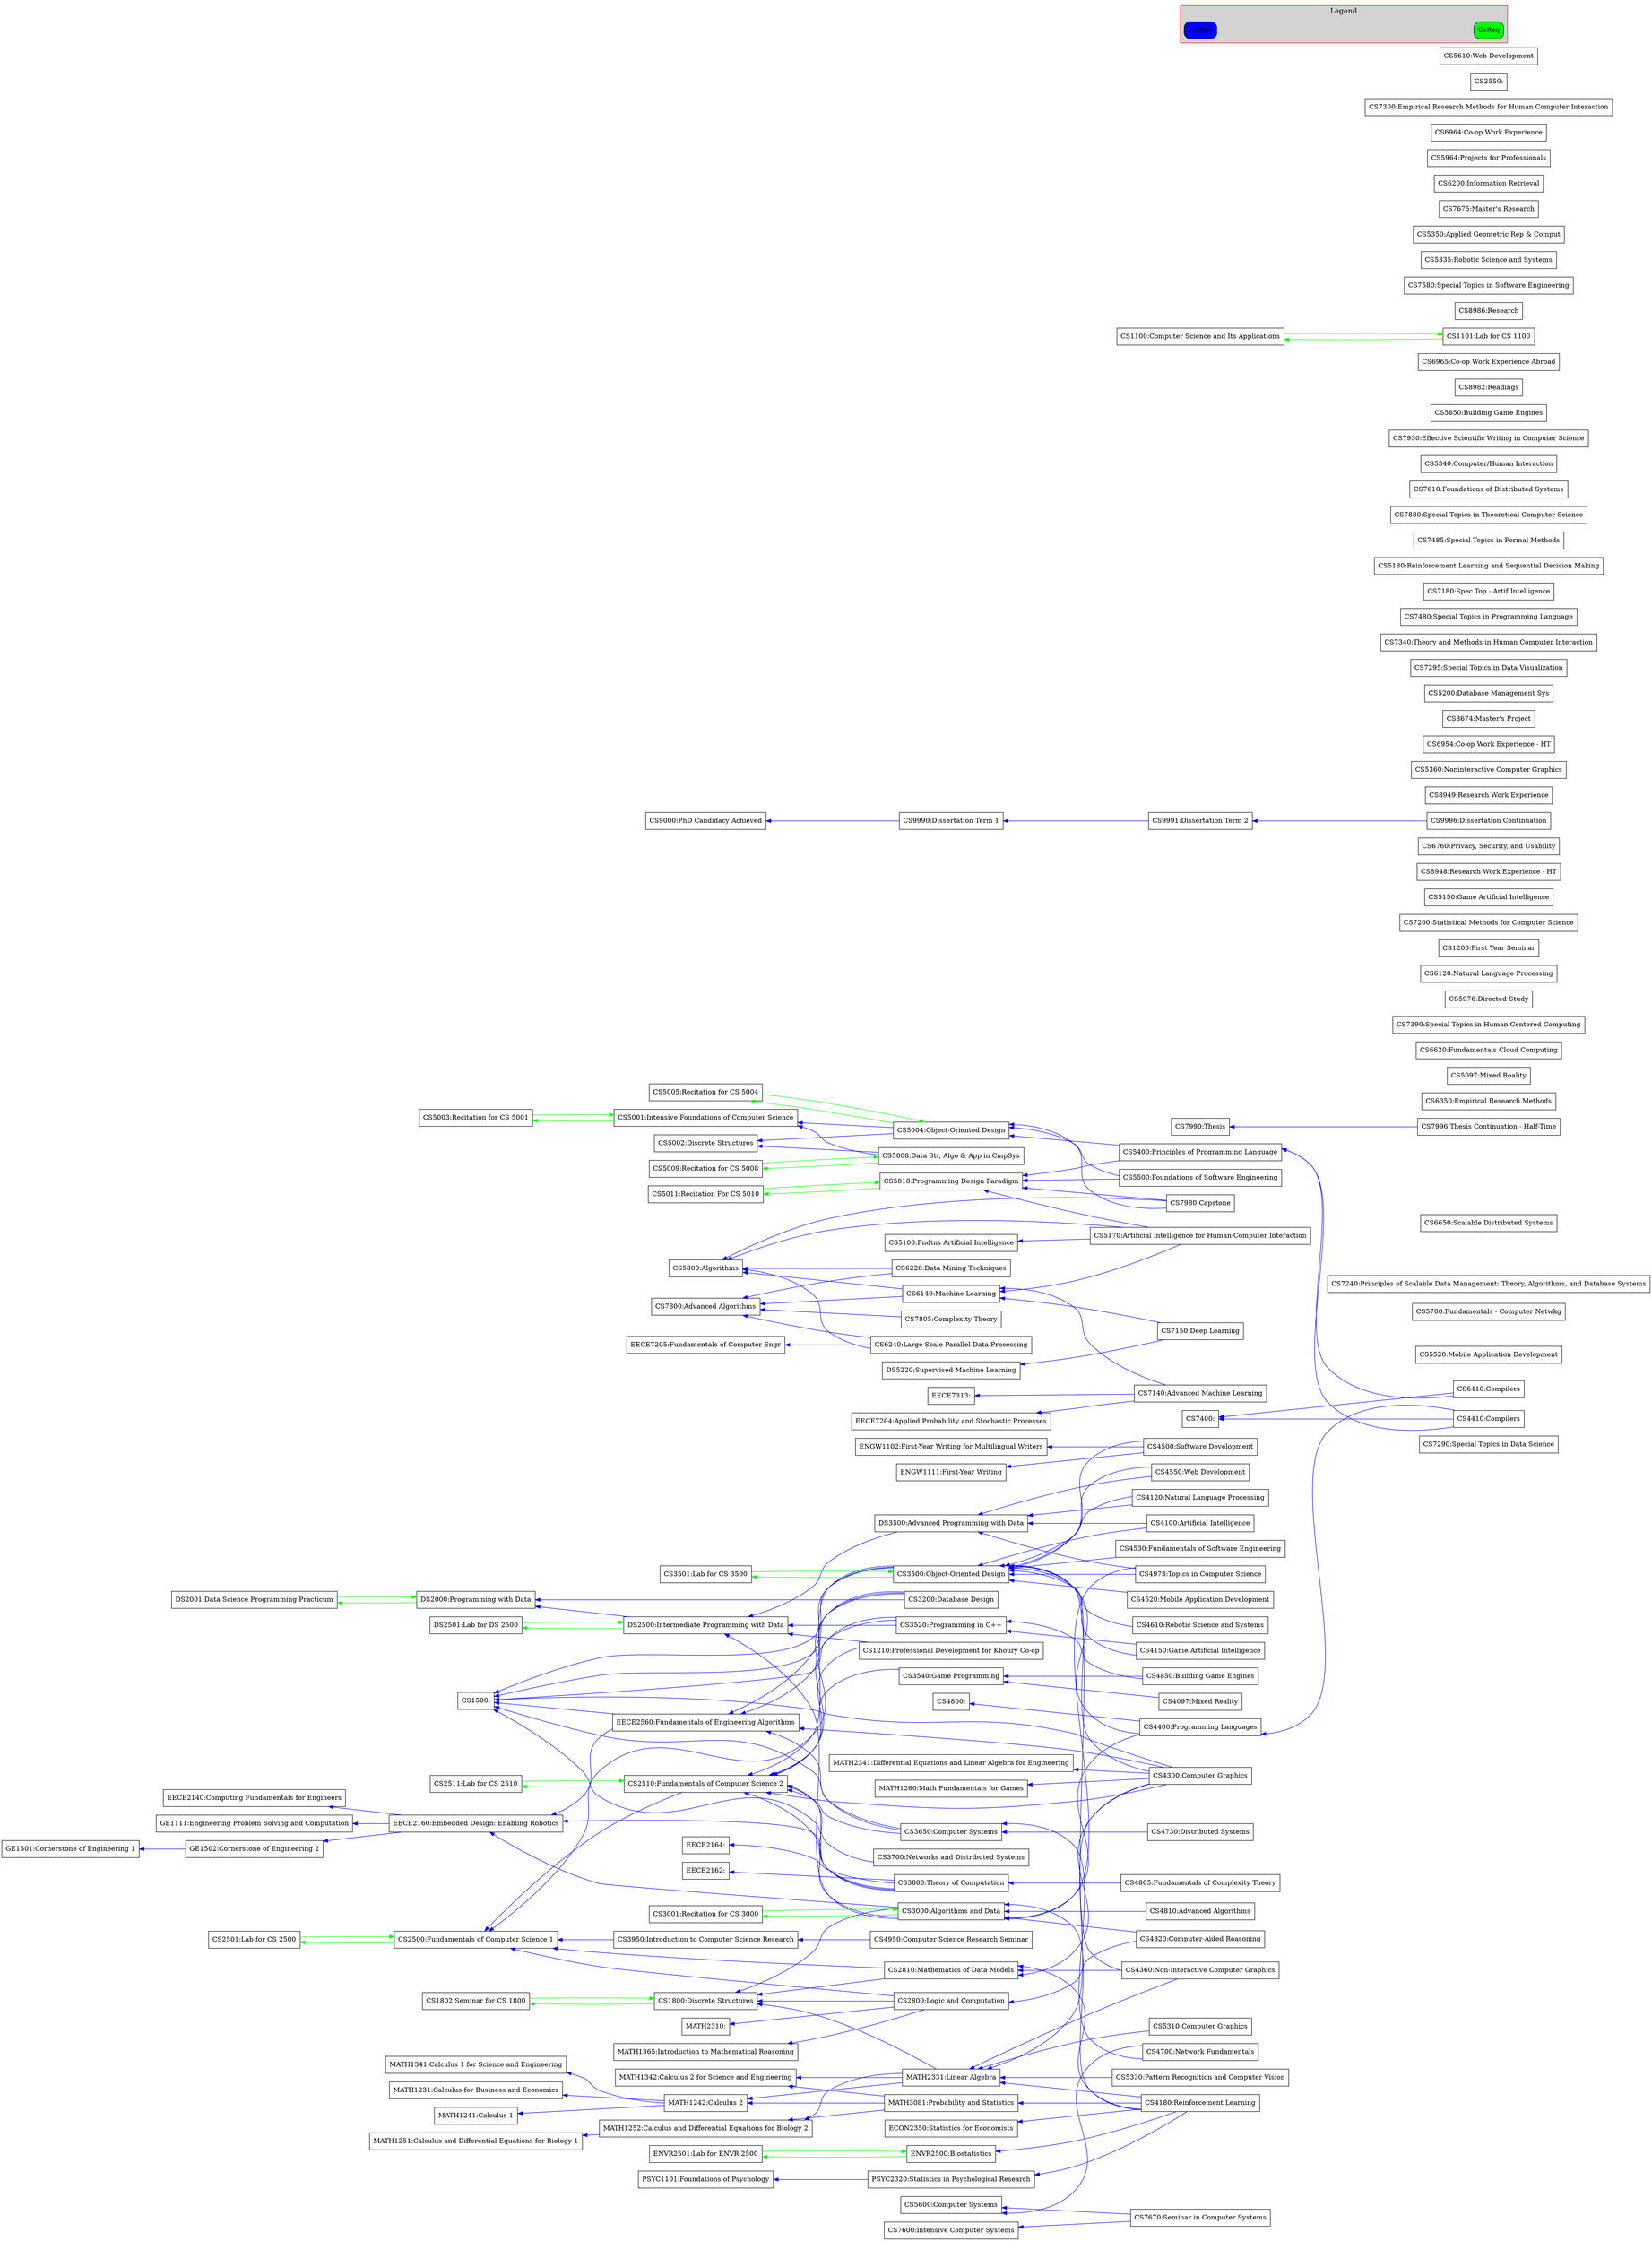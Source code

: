 digraph my_graph {
bgcolor=white;
rankdir=RL;
CS7290 [shape=box, label="CS7290:Special Topics in Data Science"];
CS5500 [shape=box, label="CS5500:Foundations of Software Engineering"];
CS5500 -> CS5010 [color=blue];
CS5500 -> CS5004 [color=blue];
CS5520 [shape=box, label="CS5520:Mobile Application Development"];
CS5700 [shape=box, label="CS5700:Fundamentals - Computer Netwkg"];
CS3500 [shape=box, label="CS3500:Object-Oriented Design"];
CS3500 -> CS1500 [color=blue];
CS3500 -> EECE2560 [color=blue];
CS3500 -> CS2510 [color=blue];
CS3500 -> CS3501 [color=green];
CS7240 [shape=box, label="CS7240:Principles of Scalable Data Management: Theory, Algorithms, and Database Systems"];
CS6650 [shape=box, label="CS6650:Scalable Distributed Systems"];
CS7990 [shape=box, label="CS7990:Thesis"];
CS4730 [shape=box, label="CS4730:Distributed Systems"];
CS4730 -> CS3650 [color=blue];
EECE2560 [shape=box, label="EECE2560:Fundamentals of Engineering Algorithms"];
EECE2560 -> CS1500 [color=blue];
EECE2560 -> EECE2160 [color=blue];
CS4805 [shape=box, label="CS4805:Fundamentals of Complexity Theory"];
CS4805 -> CS3800 [color=blue];
CS6350 [shape=box, label="CS6350:Empirical Research Methods"];
CS5097 [shape=box, label="CS5097:Mixed Reality"];
CS6620 [shape=box, label="CS6620:Fundamentals Cloud Computing"];
CS7390 [shape=box, label="CS7390:Special Topics in Human-Centered Computing"];
CS5976 [shape=box, label="CS5976:Directed Study"];
CS6120 [shape=box, label="CS6120:Natural Language Processing"];
CS1200 [shape=box, label="CS1200:First Year Seminar"];
CS4360 [shape=box, label="CS4360:Non-Interactive Computer Graphics"];
CS4360 -> MATH2331 [color=blue];
CS4360 -> CS2810 [color=blue];
CS4360 -> CS3500 [color=blue];
CS7200 [shape=box, label="CS7200:Statistical Methods for Computer Science"];
CS5150 [shape=box, label="CS5150:Game Artificial Intelligence"];
CS4500 [shape=box, label="CS4500:Software Development"];
CS4500 -> ENGW1111 [color=blue];
CS4500 -> ENGW1102 [color=blue];
CS4500 -> CS3500 [color=blue];
MATH2331 [shape=box, label="MATH2331:Linear Algebra"];
MATH2331 -> MATH1252 [color=blue];
MATH2331 -> CS1800 [color=blue];
MATH2331 -> MATH1242 [color=blue];
MATH2331 -> MATH1342 [color=blue];
CS8948 [shape=box, label="CS8948:Research Work Experience - HT"];
MATH1342 [shape=box, label="MATH1342:Calculus 2 for Science and Engineering"];
CS7150 [shape=box, label="CS7150:Deep Learning"];
CS7150 -> CS6140 [color=blue];
CS7150 -> DS5220 [color=blue];
CS4810 [shape=box, label="CS4810:Advanced Algorithms"];
CS4810 -> CS3000 [color=blue];
CS6760 [shape=box, label="CS6760:Privacy, Security, and Usability"];
CS6220 [shape=box, label="CS6220:Data Mining Techniques"];
CS6220 -> CS7800 [color=blue];
CS6220 -> CS5800 [color=blue];
CS1500 [shape=box, label="CS1500:"];
CS3001 [shape=box, label="CS3001:Recitation for CS 3000"];
CS3001 -> CS3000 [color=green];
CS1210 [shape=box, label="CS1210:Professional Development for Khoury Co-op"];
CS1210 -> CS2510 [color=blue];
CS1210 -> DS2500 [color=blue];
CS9996 [shape=box, label="CS9996:Dissertation Continuation"];
CS9996 -> CS9991 [color=blue];
CS1802 [shape=box, label="CS1802:Seminar for CS 1800"];
CS1802 -> CS1800 [color=green];
CS3540 [shape=box, label="CS3540:Game Programming"];
CS3540 -> CS2510 [color=blue];
CS6240 [shape=box, label="CS6240:Large-Scale Parallel Data Processing"];
CS6240 -> CS5800 [color=blue];
CS6240 -> CS7800 [color=blue];
CS6240 -> EECE7205 [color=blue];
DS5220 [shape=box, label="DS5220:Supervised Machine Learning"];
CS2800 [shape=box, label="CS2800:Logic and Computation"];
CS2800 -> CS2500 [color=blue];
CS2800 -> MATH2310 [color=blue];
CS2800 -> CS1800 [color=blue];
CS2800 -> MATH1365 [color=blue];
CS8949 [shape=box, label="CS8949:Research Work Experience"];
CS2501 [shape=box, label="CS2501:Lab for CS 2500"];
CS2501 -> CS2500 [color=green];
CS5360 [shape=box, label="CS5360:Noninteractive Computer Graphics"];
CS6410 [shape=box, label="CS6410:Compilers"];
CS6410 -> CS5400 [color=blue];
CS6410 -> CS7400 [color=blue];
ENGW1102 [shape=box, label="ENGW1102:First-Year Writing for Multilingual Writers"];
MATH1365 [shape=box, label="MATH1365:Introduction to Mathematical Reasoning"];
CS6954 [shape=box, label="CS6954:Co-op Work Experience - HT"];
MATH2310 [shape=box, label="MATH2310:"];
CS4100 [shape=box, label="CS4100:Artificial Intelligence"];
CS4100 -> CS3500 [color=blue];
CS4100 -> DS3500 [color=blue];
CS8674 [shape=box, label="CS8674:Master's Project"];
CS4400 [shape=box, label="CS4400:Programming Languages"];
CS4400 -> CS4800 [color=blue];
CS4400 -> CS3000 [color=blue];
CS4400 -> CS3500 [color=blue];
CS7600 [shape=box, label="CS7600:Intensive Computer Systems"];
CS5200 [shape=box, label="CS5200:Database Management Sys"];
CS3200 [shape=box, label="CS3200:Database Design"];
CS3200 -> CS1500 [color=blue];
CS3200 -> CS2500 [color=blue];
CS3200 -> EECE2560 [color=blue];
CS3200 -> DS2000 [color=blue];
CS7996 [shape=box, label="CS7996:Thesis Continuation - Half-Time"];
CS7996 -> CS7990 [color=blue];
CS2510 [shape=box, label="CS2510:Fundamentals of Computer Science 2"];
CS2510 -> CS2500 [color=blue];
CS2510 -> CS2511 [color=green];
CS3700 [shape=box, label="CS3700:Networks and Distributed Systems"];
CS3700 -> CS2510 [color=blue];
CS9000 [shape=box, label="CS9000:PhD Candidacy Achieved"];
CS2810 [shape=box, label="CS2810:Mathematics of Data Models"];
CS2810 -> CS2500 [color=blue];
CS2810 -> CS1800 [color=blue];
CS7295 [shape=box, label="CS7295:Special Topics in Data Visualization"];
ENGW1111 [shape=box, label="ENGW1111:First-Year Writing"];
CS7400 [shape=box, label="CS7400:"];
CS7340 [shape=box, label="CS7340:Theory and Methods in Human Computer Interaction"];
CS2511 [shape=box, label="CS2511:Lab for CS 2510"];
CS2511 -> CS2510 [color=green];
CS5100 [shape=box, label="CS5100:Fndtns Artificial Intelligence"];
CS7480 [shape=box, label="CS7480:Special Topics in Programming Language"];
CS3520 [shape=box, label="CS3520:Programming in C++"];
CS3520 -> CS1500 [color=blue];
CS3520 -> CS2510 [color=blue];
CS3520 -> DS2500 [color=blue];
CS7180 [shape=box, label="CS7180:Spec Top - Artif Intelligence"];
CS2500 [shape=box, label="CS2500:Fundamentals of Computer Science 1"];
CS2500 -> CS2501 [color=green];
CS5180 [shape=box, label="CS5180:Reinforcement Learning and Sequential Decision Making"];
CS7485 [shape=box, label="CS7485:Special Topics in Formal Methods"];
CS7880 [shape=box, label="CS7880:Special Topics in Theoretical Computer Science"];
CS4150 [shape=box, label="CS4150:Game Artificial Intelligence"];
CS4150 -> CS3520 [color=blue];
CS4150 -> CS3500 [color=blue];
CS7610 [shape=box, label="CS7610:Foundations of Distributed Systems"];
CS3501 [shape=box, label="CS3501:Lab for CS 3500"];
CS3501 -> CS3500 [color=green];
CS5340 [shape=box, label="CS5340:Computer/Human Interaction"];
CS7930 [shape=box, label="CS7930:Effective Scientific Writing in Computer Science"];
CS3800 [shape=box, label="CS3800:Theory of Computation"];
CS3800 -> CS1500 [color=blue];
CS3800 -> CS2510 [color=blue];
CS3800 -> EECE2160 [color=blue];
CS3800 -> EECE2162 [color=blue];
CS3800 -> EECE2164 [color=blue];
CS5850 [shape=box, label="CS5850:Building Game Engines"];
EECE2160 [shape=box, label="EECE2160:Embedded Design: Enabling Robotics"];
EECE2160 -> EECE2140 [color=blue];
EECE2160 -> GE1111 [color=blue];
EECE2160 -> GE1502 [color=blue];
CS5003 [shape=box, label="CS5003:Recitation for CS 5001"];
CS5003 -> CS5001 [color=green];
CS4410 [shape=box, label="CS4410:Compilers"];
CS4410 -> CS4400 [color=blue];
CS4410 -> CS5400 [color=blue];
CS4410 -> CS7400 [color=blue];
CS5400 [shape=box, label="CS5400:Principles of Programming Language"];
CS5400 -> CS5010 [color=blue];
CS5400 -> CS5004 [color=blue];
CS3950 [shape=box, label="CS3950:Introduction to Computer Science Research"];
CS3950 -> CS2500 [color=blue];
CS4550 [shape=box, label="CS4550:Web Development"];
CS4550 -> CS3500 [color=blue];
CS4550 -> DS3500 [color=blue];
EECE2140 [shape=box, label="EECE2140:Computing Fundamentals for Engineers"];
CS5002 [shape=box, label="CS5002:Discrete Structures"];
CS4120 [shape=box, label="CS4120:Natural Language Processing"];
CS4120 -> CS3500 [color=blue];
CS4120 -> DS3500 [color=blue];
CS7980 [shape=box, label="CS7980:Capstone"];
CS7980 -> CS5010 [color=blue];
CS7980 -> CS5800 [color=blue];
CS7980 -> CS5004 [color=blue];
CS7800 [shape=box, label="CS7800:Advanced Algorithms"];
CS5010 [shape=box, label="CS5010:Programming Design Paradigm"];
CS5010 -> CS5011 [color=green];
CS1800 [shape=box, label="CS1800:Discrete Structures"];
CS1800 -> CS1802 [color=green];
CS4530 [shape=box, label="CS4530:Fundamentals of Software Engineering"];
CS4530 -> CS3500 [color=blue];
CS5004 [shape=box, label="CS5004:Object-Oriented Design"];
CS5004 -> CS5002 [color=blue];
CS5004 -> CS5001 [color=blue];
CS5004 -> CS5005 [color=green];
CS5005 [shape=box, label="CS5005:Recitation for CS 5004"];
CS5005 -> CS5004 [color=green];
CS3000 [shape=box, label="CS3000:Algorithms and Data"];
CS3000 -> CS2510 [color=blue];
CS3000 -> CS1800 [color=blue];
CS3000 -> EECE2160 [color=blue];
CS3000 -> DS2500 [color=blue];
CS3000 -> CS3001 [color=green];
CS5008 [shape=box, label="CS5008:Data Str, Algo & App in CmpSys"];
CS5008 -> CS5002 [color=blue];
CS5008 -> CS5001 [color=blue];
CS5008 -> CS5009 [color=green];
CS8982 [shape=box, label="CS8982:Readings"];
CS5001 [shape=box, label="CS5001:Intensive Foundations of Computer Science"];
CS5001 -> CS5003 [color=green];
CS4180 [shape=box, label="CS4180:Reinforcement Learning"];
CS4180 -> ECON2350 [color=blue];
CS4180 -> MATH2331 [color=blue];
CS4180 -> CS2810 [color=blue];
CS4180 -> ENVR2500 [color=blue];
CS4180 -> CS3000 [color=blue];
CS4180 -> MATH3081 [color=blue];
CS4180 -> PSYC2320 [color=blue];
CS5009 [shape=box, label="CS5009:Recitation for CS 5008"];
CS5009 -> CS5008 [color=green];
CS6965 [shape=box, label="CS6965:Co-op Work Experience Abroad"];
CS7670 [shape=box, label="CS7670:Seminar in Computer Systems"];
CS7670 -> CS7600 [color=blue];
CS7670 -> CS5600 [color=blue];
CS1101 [shape=box, label="CS1101:Lab for CS 1100"];
CS1101 -> CS1100 [color=green];
CS4520 [shape=box, label="CS4520:Mobile Application Development"];
CS4520 -> CS3500 [color=blue];
EECE7205 [shape=box, label="EECE7205:Fundamentals of Computer Engr"];
CS4800 [shape=box, label="CS4800:"];
CS4300 [shape=box, label="CS4300:Computer Graphics"];
CS4300 -> CS1500 [color=blue];
CS4300 -> MATH2341 [color=blue];
CS4300 -> EECE2560 [color=blue];
CS4300 -> CS2510 [color=blue];
CS4300 -> MATH2331 [color=blue];
CS4300 -> CS2810 [color=blue];
CS4300 -> MATH1260 [color=blue];
CS4300 -> CS3500 [color=blue];
CS4820 [shape=box, label="CS4820:Computer-Aided Reasoning"];
CS4820 -> CS2800 [color=blue];
CS4820 -> CS3000 [color=blue];
MATH2341 [shape=box, label="MATH2341:Differential Equations and Linear Algebra for Engineering"];
CS8986 [shape=box, label="CS8986:Research"];
CS4950 [shape=box, label="CS4950:Computer Science Research Seminar"];
CS4950 -> CS3950 [color=blue];
CS7580 [shape=box, label="CS7580:Special Topics in Software Engineering"];
CS9991 [shape=box, label="CS9991:Dissertation Term 2"];
CS9991 -> CS9990 [color=blue];
CS3650 [shape=box, label="CS3650:Computer Systems"];
CS3650 -> CS1500 [color=blue];
CS3650 -> EECE2560 [color=blue];
CS3650 -> CS2510 [color=blue];
CS5335 [shape=box, label="CS5335:Robotic Science and Systems"];
CS4973 [shape=box, label="CS4973:Topics in Computer Science"];
CS4973 -> CS3500 [color=blue];
CS4973 -> CS3000 [color=blue];
CS4973 -> DS3500 [color=blue];
CS5350 [shape=box, label="CS5350:Applied Geometric Rep & Comput"];
CS5170 [shape=box, label="CS5170:Artificial Intelligence for Human-Computer Interaction"];
CS5170 -> CS5010 [color=blue];
CS5170 -> CS6140 [color=blue];
CS5170 -> CS5100 [color=blue];
CS5170 -> CS5800 [color=blue];
CS7675 [shape=box, label="CS7675:Master's Research"];
CS9990 [shape=box, label="CS9990:Dissertation Term 1"];
CS9990 -> CS9000 [color=blue];
CS6200 [shape=box, label="CS6200:Information Retrieval"];
DS2500 [shape=box, label="DS2500:Intermediate Programming with Data"];
DS2500 -> DS2000 [color=blue];
DS2500 -> DS2501 [color=green];
CS7805 [shape=box, label="CS7805:Complexity Theory"];
CS7805 -> CS7800 [color=blue];
CS6140 [shape=box, label="CS6140:Machine Learning"];
CS6140 -> CS7800 [color=blue];
CS6140 -> CS5800 [color=blue];
CS5800 [shape=box, label="CS5800:Algorithms"];
MATH3081 [shape=box, label="MATH3081:Probability and Statistics"];
MATH3081 -> MATH1252 [color=blue];
MATH3081 -> MATH1342 [color=blue];
MATH3081 -> MATH1242 [color=blue];
CS5964 [shape=box, label="CS5964:Projects for Professionals"];
CS4610 [shape=box, label="CS4610:Robotic Science and Systems"];
CS4610 -> CS3500 [color=blue];
CS6964 [shape=box, label="CS6964:Co-op Work Experience"];
CS7300 [shape=box, label="CS7300:Empirical Research Methods for Human Computer Interaction"];
CS5600 [shape=box, label="CS5600:Computer Systems"];
CS5011 [shape=box, label="CS5011:Recitation For CS 5010"];
CS5011 -> CS5010 [color=green];
CS7140 [shape=box, label="CS7140:Advanced Machine Learning"];
CS7140 -> EECE7204 [color=blue];
CS7140 -> CS6140 [color=blue];
CS7140 -> EECE7313 [color=blue];
GE1502 [shape=box, label="GE1502:Cornerstone of Engineering 2"];
GE1502 -> GE1501 [color=blue];
CS2550 [shape=box, label="CS2550:"];
CS5310 [shape=box, label="CS5310:Computer Graphics"];
CS5310 -> MATH2331 [color=blue];
CS4850 [shape=box, label="CS4850:Building Game Engines"];
CS4850 -> CS3520 [color=blue];
CS4850 -> CS3540 [color=blue];
ENVR2500 [shape=box, label="ENVR2500:Biostatistics"];
ENVR2500 -> ENVR2501 [color=green];
CS5330 [shape=box, label="CS5330:Pattern Recognition and Computer Vision"];
CS5330 -> MATH2331 [color=blue];
CS1100 [shape=box, label="CS1100:Computer Science and Its Applications"];
CS1100 -> CS1101 [color=green];
CS4700 [shape=box, label="CS4700:Network Fundamentals"];
CS4700 -> CS5600 [color=blue];
CS4700 -> CS3650 [color=blue];
CS5610 [shape=box, label="CS5610:Web Development"];
CS4097 [shape=box, label="CS4097:Mixed Reality"];
CS4097 -> CS3540 [color=blue];
DS3500 [shape=box, label="DS3500:Advanced Programming with Data"];
DS3500 -> DS2500 [color=blue];
MATH1242 [shape=box, label="MATH1242:Calculus 2"];
MATH1242 -> MATH1231 [color=blue];
MATH1242 -> MATH1241 [color=blue];
MATH1242 -> MATH1341 [color=blue];
MATH1252 [shape=box, label="MATH1252:Calculus and Differential Equations for Biology 2"];
MATH1252 -> MATH1251 [color=blue];
GE1501 [shape=box, label="GE1501:Cornerstone of Engineering 1"];
EECE7204 [shape=box, label="EECE7204:Applied Probability and Stochastic Processes"];
DS2000 [shape=box, label="DS2000:Programming with Data"];
DS2000 -> DS2001 [color=green];
EECE2164 [shape=box, label="EECE2164:"];
MATH1231 [shape=box, label="MATH1231:Calculus for Business and Economics"];
EECE2162 [shape=box, label="EECE2162:"];
MATH1241 [shape=box, label="MATH1241:Calculus 1"];
GE1111 [shape=box, label="GE1111:Engineering Problem Solving and Computation"];
ECON2350 [shape=box, label="ECON2350:Statistics for Economists"];
PSYC2320 [shape=box, label="PSYC2320:Statistics in Psychological Research"];
PSYC2320 -> PSYC1101 [color=blue];
MATH1260 [shape=box, label="MATH1260:Math Fundamentals for Games"];
DS2501 [shape=box, label="DS2501:Lab for DS 2500"];
DS2501 -> DS2500 [color=green];
ENVR2501 [shape=box, label="ENVR2501:Lab for ENVR 2500"];
ENVR2501 -> ENVR2500 [color=green];
EECE7313 [shape=box, label="EECE7313:"];
DS2001 [shape=box, label="DS2001:Data Science Programming Practicum"];
DS2001 -> DS2000 [color=green];
MATH1341 [shape=box, label="MATH1341:Calculus 1 for Science and Engineering"];
MATH1251 [shape=box, label="MATH1251:Calculus and Differential Equations for Biology 1"];
PSYC1101 [shape=box, label="PSYC1101:Foundations of Psychology"];
subgraph cluster_legend {
label=Legend;
fontsize=15;
color=red;
style=filled;
fillcolor=lightgrey;
rankdir=TB;
CoReq [style=filled, fillcolor=green, shape=Mrecord, rank=same];
PreReq [style=filled, fillcolor=blue, shape=Mrecord, rank=same];
}

CoReq -> PreReq [style=invis];
}
